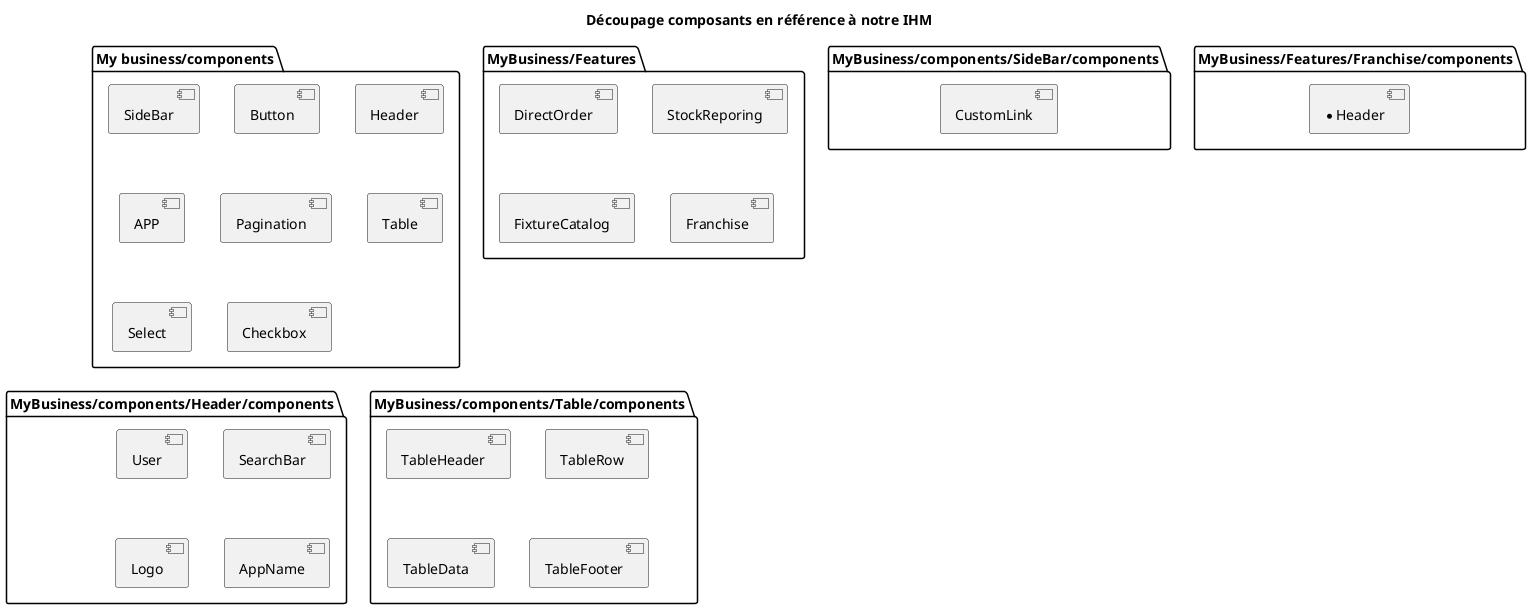 @startuml listOfComponents
title Découpage composants en référence à notre IHM

package "My business/components" {
  [SideBar] 
  [Button]
  [Header]
  [APP]  
  [Pagination]
  [Table]
  [Select]
  [Checkbox]
}
package "MyBusiness/Features" {
  [DirectOrder]
  [StockReporing]
  [FixtureCatalog]
  [Franchise] 
}
package "MyBusiness/components/Header/components" {
  [User]
  [SearchBar]
  [Logo]
  [AppName]
}
package "MyBusiness/components/SideBar/components" {
  [CustomLink]
}
package "MyBusiness/components/Table/components" {
  [TableHeader]
  [TableRow]
  [TableData]
  [TableFooter]
}
package "MyBusiness/Features/Franchise/components" {
  [*Header]
}
@enduml
